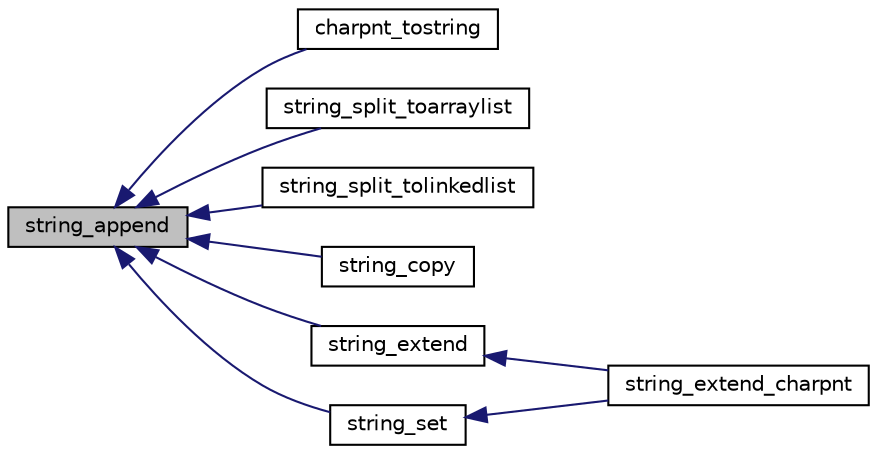 digraph "string_append"
{
 // INTERACTIVE_SVG=YES
  edge [fontname="Helvetica",fontsize="10",labelfontname="Helvetica",labelfontsize="10"];
  node [fontname="Helvetica",fontsize="10",shape=record];
  rankdir="LR";
  Node1 [label="string_append",height=0.2,width=0.4,color="black", fillcolor="grey75", style="filled", fontcolor="black"];
  Node1 -> Node2 [dir="back",color="midnightblue",fontsize="10",style="solid",fontname="Helvetica"];
  Node2 [label="charpnt_tostring",height=0.2,width=0.4,color="black", fillcolor="white", style="filled",URL="$conversions_8h.html#a2e02c5260606b2cf7dc793938f1f379a"];
  Node1 -> Node3 [dir="back",color="midnightblue",fontsize="10",style="solid",fontname="Helvetica"];
  Node3 [label="string_split_toarraylist",height=0.2,width=0.4,color="black", fillcolor="white", style="filled",URL="$string_8h.html#ae281e894d91ec18db9b8712d9082d430"];
  Node1 -> Node4 [dir="back",color="midnightblue",fontsize="10",style="solid",fontname="Helvetica"];
  Node4 [label="string_split_tolinkedlist",height=0.2,width=0.4,color="black", fillcolor="white", style="filled",URL="$string_8h.html#a5eefbd3a4e20c4bbaa364a1df17c5b6e"];
  Node1 -> Node5 [dir="back",color="midnightblue",fontsize="10",style="solid",fontname="Helvetica"];
  Node5 [label="string_copy",height=0.2,width=0.4,color="black", fillcolor="white", style="filled",URL="$string_8h.html#adb4a007fb9e300e9e0642354a0ec740b"];
  Node1 -> Node6 [dir="back",color="midnightblue",fontsize="10",style="solid",fontname="Helvetica"];
  Node6 [label="string_extend",height=0.2,width=0.4,color="black", fillcolor="white", style="filled",URL="$string_8h.html#aa6bffdfdeecb595a0e76b3c924e4939b"];
  Node6 -> Node7 [dir="back",color="midnightblue",fontsize="10",style="solid",fontname="Helvetica"];
  Node7 [label="string_extend_charpnt",height=0.2,width=0.4,color="black", fillcolor="white", style="filled",URL="$string_8h.html#a14a252f4a366a55e9ec801d5a5442187"];
  Node1 -> Node8 [dir="back",color="midnightblue",fontsize="10",style="solid",fontname="Helvetica"];
  Node8 [label="string_set",height=0.2,width=0.4,color="black", fillcolor="white", style="filled",URL="$string_8h.html#ab4eb01816fddbfd97d53fb843657098b"];
  Node8 -> Node7 [dir="back",color="midnightblue",fontsize="10",style="solid",fontname="Helvetica"];
}
